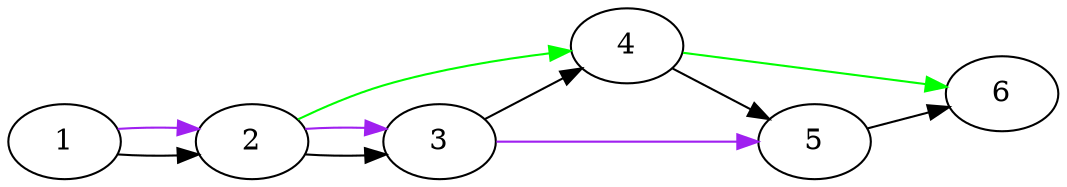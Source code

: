 digraph G
{
rankdir=LR
1 -> 2 [color="black"];
2 -> 3 [color="black"];
3 -> 4 [color="black"];
4 -> 5 [color="black"];
5 -> 6 [color="black"];
2 -> 4 [color="green"];
4 -> 6 [color="green"];
1 -> 2 [color="purple"];
2 -> 3 [color="purple"];
3 -> 5 [color="purple"];
}